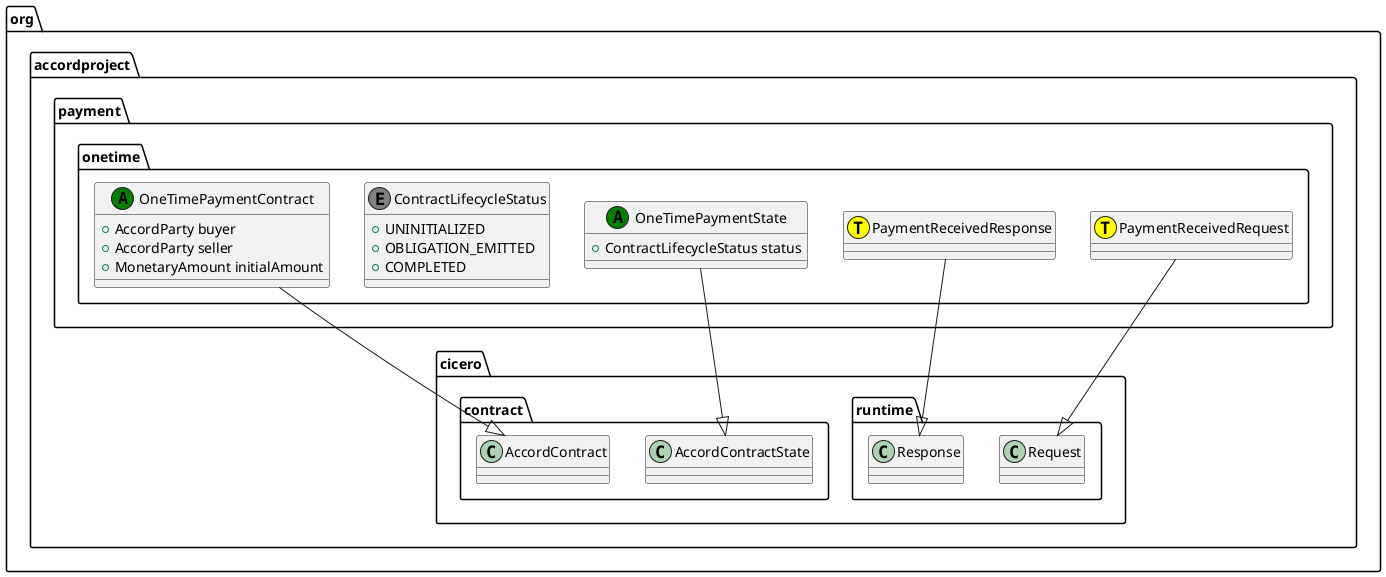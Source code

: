 @startuml
class org.accordproject.payment.onetime.PaymentReceivedRequest << (T,yellow) >> {
}
org.accordproject.payment.onetime.PaymentReceivedRequest --|> org.accordproject.cicero.runtime.Request
class org.accordproject.payment.onetime.PaymentReceivedResponse << (T,yellow) >> {
}
org.accordproject.payment.onetime.PaymentReceivedResponse --|> org.accordproject.cicero.runtime.Response
class org.accordproject.payment.onetime.OneTimePaymentState << (A,green) >> {
   + ContractLifecycleStatus status
}
org.accordproject.payment.onetime.OneTimePaymentState --|> org.accordproject.cicero.contract.AccordContractState
class org.accordproject.payment.onetime.ContractLifecycleStatus << (E,grey) >> {
   + UNINITIALIZED
   + OBLIGATION_EMITTED
   + COMPLETED
}
class org.accordproject.payment.onetime.OneTimePaymentContract << (A,green) >> {
   + AccordParty buyer
   + AccordParty seller
   + MonetaryAmount initialAmount
}
org.accordproject.payment.onetime.OneTimePaymentContract --|> org.accordproject.cicero.contract.AccordContract
@enduml
